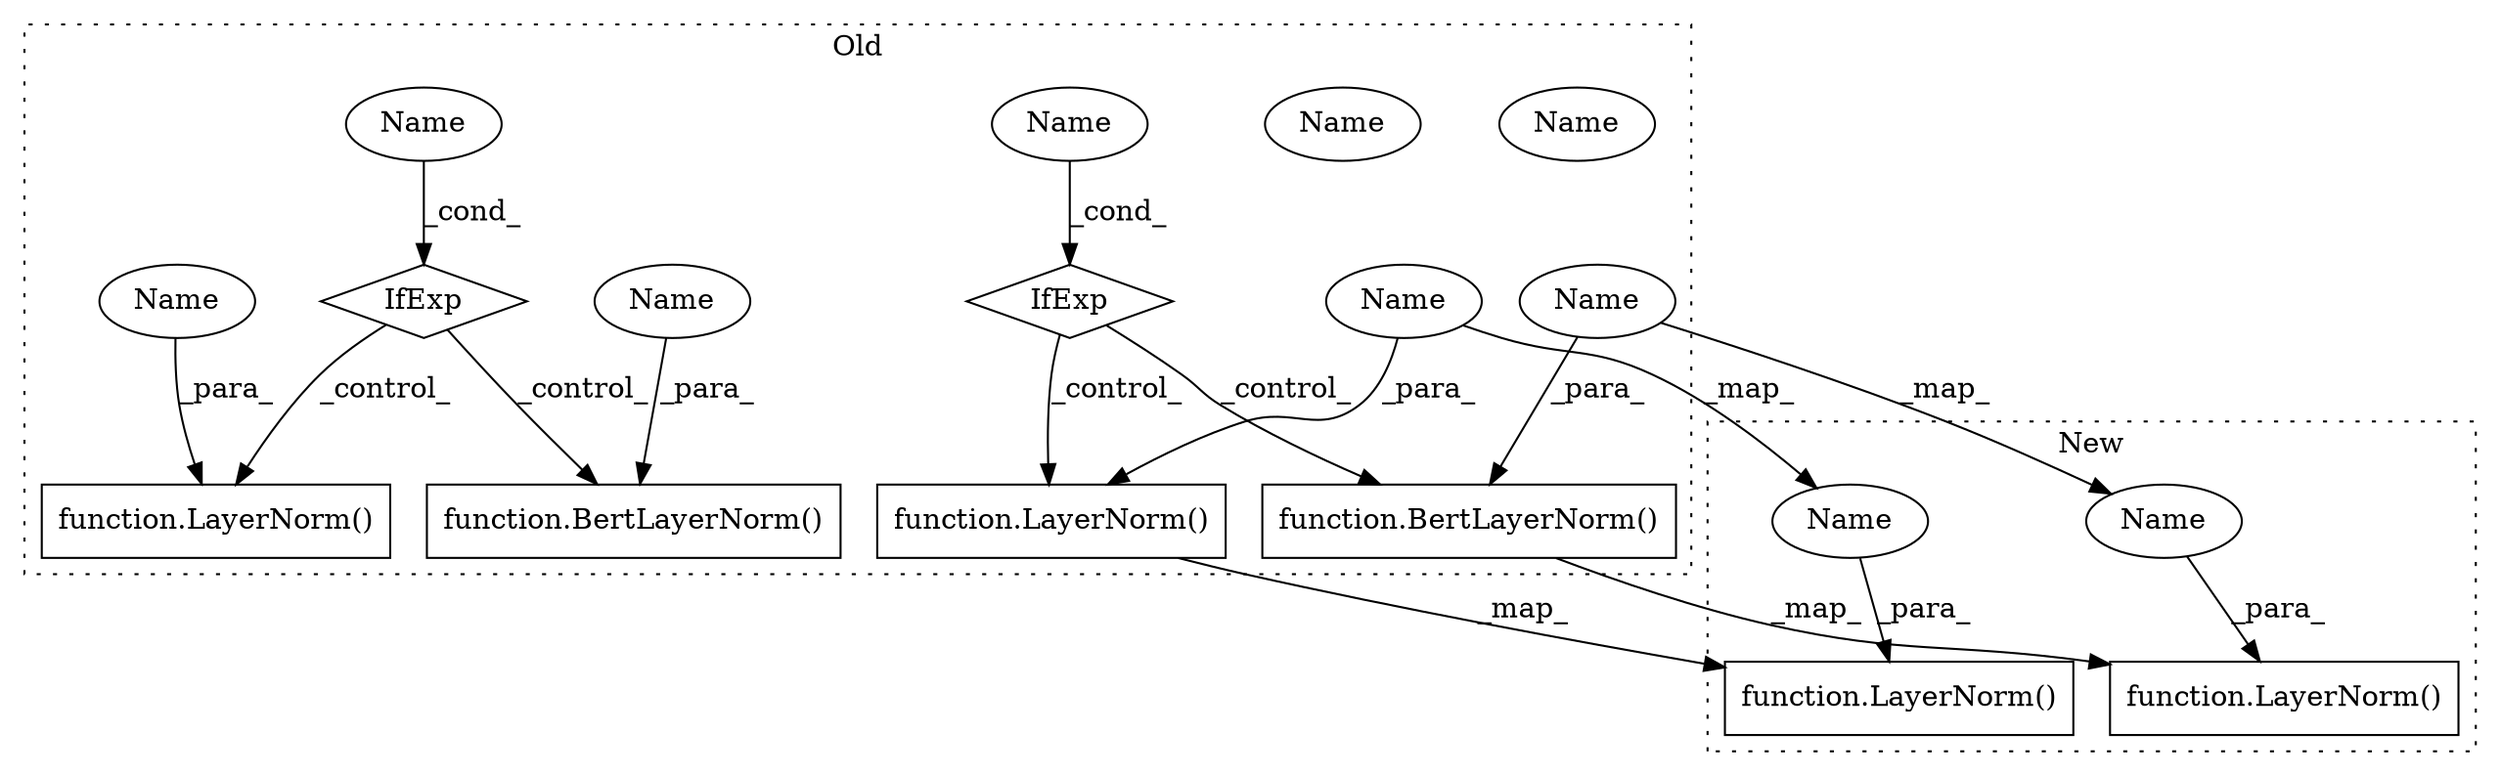 digraph G {
subgraph cluster0 {
1 [label="function.LayerNorm()" a="75" s="2354,2382" l="10,12" shape="box"];
3 [label="function.BertLayerNorm()" a="75" s="1877,1909" l="14,1" shape="box"];
4 [label="IfExp" a="51" s="2301,2336" l="16,18" shape="diamond"];
5 [label="function.LayerNorm()" a="75" s="1963,1991" l="10,12" shape="box"];
6 [label="IfExp" a="51" s="1910,1945" l="16,18" shape="diamond"];
7 [label="function.BertLayerNorm()" a="75" s="2268,2300" l="14,1" shape="box"];
9 [label="Name" a="87" s="2317" l="19" shape="ellipse"];
10 [label="Name" a="87" s="1926" l="19" shape="ellipse"];
11 [label="Name" a="87" s="2317" l="19" shape="ellipse"];
12 [label="Name" a="87" s="1926" l="19" shape="ellipse"];
13 [label="Name" a="87" s="2364" l="18" shape="ellipse"];
14 [label="Name" a="87" s="2282" l="18" shape="ellipse"];
15 [label="Name" a="87" s="1891" l="18" shape="ellipse"];
16 [label="Name" a="87" s="1973" l="18" shape="ellipse"];
label = "Old";
style="dotted";
}
subgraph cluster1 {
2 [label="function.LayerNorm()" a="75" s="1884,1912" l="10,1" shape="box"];
8 [label="function.LayerNorm()" a="75" s="1614,1642" l="10,1" shape="box"];
17 [label="Name" a="87" s="1894" l="18" shape="ellipse"];
18 [label="Name" a="87" s="1624" l="18" shape="ellipse"];
label = "New";
style="dotted";
}
1 -> 2 [label="_map_"];
4 -> 1 [label="_control_"];
4 -> 7 [label="_control_"];
6 -> 3 [label="_control_"];
6 -> 5 [label="_control_"];
7 -> 8 [label="_map_"];
11 -> 4 [label="_cond_"];
12 -> 6 [label="_cond_"];
13 -> 1 [label="_para_"];
13 -> 17 [label="_map_"];
14 -> 18 [label="_map_"];
14 -> 7 [label="_para_"];
15 -> 3 [label="_para_"];
16 -> 5 [label="_para_"];
17 -> 2 [label="_para_"];
18 -> 8 [label="_para_"];
}